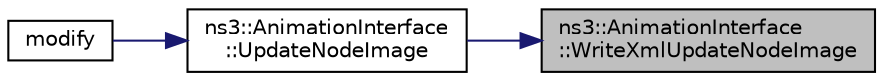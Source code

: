 digraph "ns3::AnimationInterface::WriteXmlUpdateNodeImage"
{
 // LATEX_PDF_SIZE
  edge [fontname="Helvetica",fontsize="10",labelfontname="Helvetica",labelfontsize="10"];
  node [fontname="Helvetica",fontsize="10",shape=record];
  rankdir="RL";
  Node1 [label="ns3::AnimationInterface\l::WriteXmlUpdateNodeImage",height=0.2,width=0.4,color="black", fillcolor="grey75", style="filled", fontcolor="black",tooltip="Write XML update node image function."];
  Node1 -> Node2 [dir="back",color="midnightblue",fontsize="10",style="solid",fontname="Helvetica"];
  Node2 [label="ns3::AnimationInterface\l::UpdateNodeImage",height=0.2,width=0.4,color="black", fillcolor="white", style="filled",URL="$classns3_1_1_animation_interface.html#a52d452668baff3587273d6137f1a2f47",tooltip="Helper function to update the image of a node."];
  Node2 -> Node3 [dir="back",color="midnightblue",fontsize="10",style="solid",fontname="Helvetica"];
  Node3 [label="modify",height=0.2,width=0.4,color="black", fillcolor="white", style="filled",URL="$resources-counters_8cc.html#a7a2a3abb755d0d1a31414355520d054b",tooltip=" "];
}

